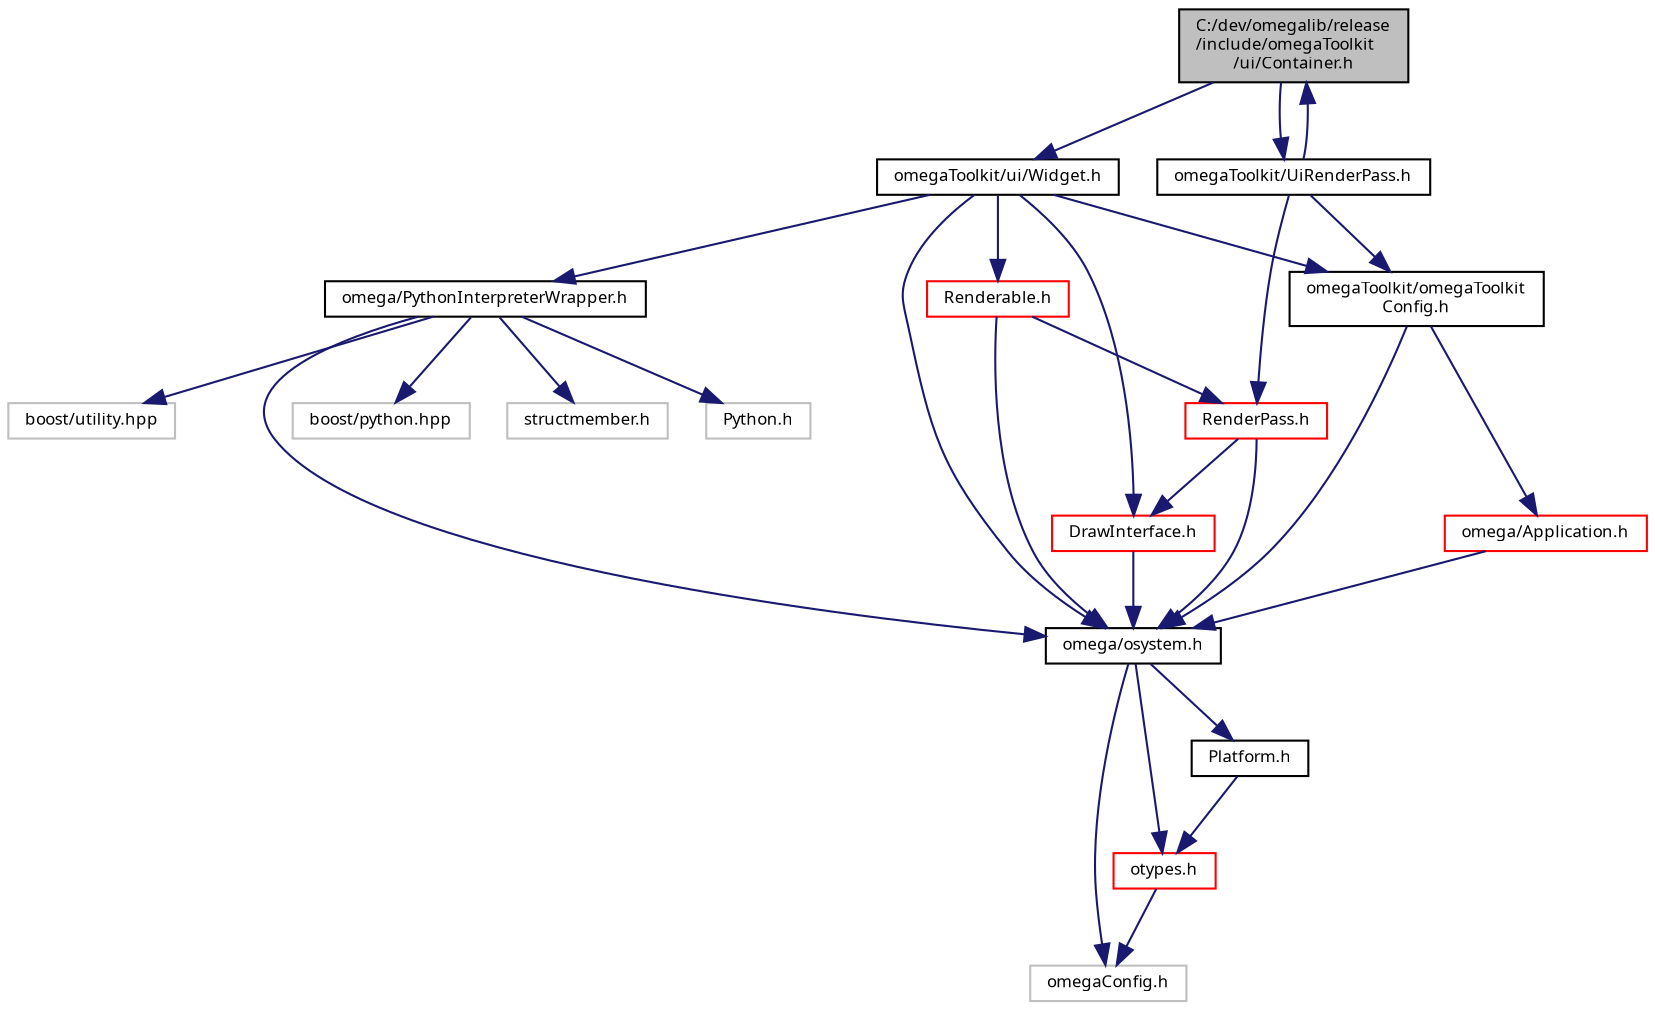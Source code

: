 digraph "C:/dev/omegalib/release/include/omegaToolkit/ui/Container.h"
{
  bgcolor="transparent";
  edge [fontname="FreeSans.ttf",fontsize="8",labelfontname="FreeSans.ttf",labelfontsize="8"];
  node [fontname="FreeSans.ttf",fontsize="8",shape=record];
  Node1 [label="C:/dev/omegalib/release\l/include/omegaToolkit\l/ui/Container.h",height=0.2,width=0.4,color="black", fillcolor="grey75", style="filled", fontcolor="black"];
  Node1 -> Node2 [color="midnightblue",fontsize="8",style="solid",fontname="FreeSans.ttf"];
  Node2 [label="omegaToolkit/ui/Widget.h",height=0.2,width=0.4,color="black",URL="$_widget_8h.html"];
  Node2 -> Node3 [color="midnightblue",fontsize="8",style="solid",fontname="FreeSans.ttf"];
  Node3 [label="omega/osystem.h",height=0.2,width=0.4,color="black",URL="$include_2omega_2osystem_8h.html"];
  Node3 -> Node4 [color="midnightblue",fontsize="8",style="solid",fontname="FreeSans.ttf"];
  Node4 [label="omegaConfig.h",height=0.2,width=0.4,color="grey75"];
  Node3 -> Node5 [color="midnightblue",fontsize="8",style="solid",fontname="FreeSans.ttf"];
  Node5 [label="otypes.h",height=0.2,width=0.4,color="red",URL="$include_2omega_2otypes_8h.html"];
  Node5 -> Node4 [color="midnightblue",fontsize="8",style="solid",fontname="FreeSans.ttf"];
  Node3 -> Node6 [color="midnightblue",fontsize="8",style="solid",fontname="FreeSans.ttf"];
  Node6 [label="Platform.h",height=0.2,width=0.4,color="black",URL="$_platform_8h.html"];
  Node6 -> Node5 [color="midnightblue",fontsize="8",style="solid",fontname="FreeSans.ttf"];
  Node2 -> Node7 [color="midnightblue",fontsize="8",style="solid",fontname="FreeSans.ttf"];
  Node7 [label="omegaToolkit/omegaToolkit\lConfig.h",height=0.2,width=0.4,color="black",URL="$omega_toolkit_config_8h.html"];
  Node7 -> Node3 [color="midnightblue",fontsize="8",style="solid",fontname="FreeSans.ttf"];
  Node7 -> Node8 [color="midnightblue",fontsize="8",style="solid",fontname="FreeSans.ttf"];
  Node8 [label="omega/Application.h",height=0.2,width=0.4,color="red",URL="$_application_8h.html"];
  Node8 -> Node3 [color="midnightblue",fontsize="8",style="solid",fontname="FreeSans.ttf"];
  Node2 -> Node9 [color="midnightblue",fontsize="8",style="solid",fontname="FreeSans.ttf"];
  Node9 [label="DrawInterface.h",height=0.2,width=0.4,color="red",URL="$_draw_interface_8h.html"];
  Node9 -> Node3 [color="midnightblue",fontsize="8",style="solid",fontname="FreeSans.ttf"];
  Node2 -> Node10 [color="midnightblue",fontsize="8",style="solid",fontname="FreeSans.ttf"];
  Node10 [label="Renderable.h",height=0.2,width=0.4,color="red",URL="$_renderable_8h.html"];
  Node10 -> Node3 [color="midnightblue",fontsize="8",style="solid",fontname="FreeSans.ttf"];
  Node10 -> Node11 [color="midnightblue",fontsize="8",style="solid",fontname="FreeSans.ttf"];
  Node11 [label="RenderPass.h",height=0.2,width=0.4,color="red",URL="$_render_pass_8h.html"];
  Node11 -> Node3 [color="midnightblue",fontsize="8",style="solid",fontname="FreeSans.ttf"];
  Node11 -> Node9 [color="midnightblue",fontsize="8",style="solid",fontname="FreeSans.ttf"];
  Node2 -> Node12 [color="midnightblue",fontsize="8",style="solid",fontname="FreeSans.ttf"];
  Node12 [label="omega/PythonInterpreterWrapper.h",height=0.2,width=0.4,color="black",URL="$_python_interpreter_wrapper_8h.html"];
  Node12 -> Node13 [color="midnightblue",fontsize="8",style="solid",fontname="FreeSans.ttf"];
  Node13 [label="Python.h",height=0.2,width=0.4,color="grey75"];
  Node12 -> Node14 [color="midnightblue",fontsize="8",style="solid",fontname="FreeSans.ttf"];
  Node14 [label="structmember.h",height=0.2,width=0.4,color="grey75"];
  Node12 -> Node3 [color="midnightblue",fontsize="8",style="solid",fontname="FreeSans.ttf"];
  Node12 -> Node15 [color="midnightblue",fontsize="8",style="solid",fontname="FreeSans.ttf"];
  Node15 [label="boost/python.hpp",height=0.2,width=0.4,color="grey75"];
  Node12 -> Node16 [color="midnightblue",fontsize="8",style="solid",fontname="FreeSans.ttf"];
  Node16 [label="boost/utility.hpp",height=0.2,width=0.4,color="grey75"];
  Node1 -> Node17 [color="midnightblue",fontsize="8",style="solid",fontname="FreeSans.ttf"];
  Node17 [label="omegaToolkit/UiRenderPass.h",height=0.2,width=0.4,color="black",URL="$_ui_render_pass_8h.html"];
  Node17 -> Node7 [color="midnightblue",fontsize="8",style="solid",fontname="FreeSans.ttf"];
  Node17 -> Node11 [color="midnightblue",fontsize="8",style="solid",fontname="FreeSans.ttf"];
  Node17 -> Node1 [color="midnightblue",fontsize="8",style="solid",fontname="FreeSans.ttf"];
}
